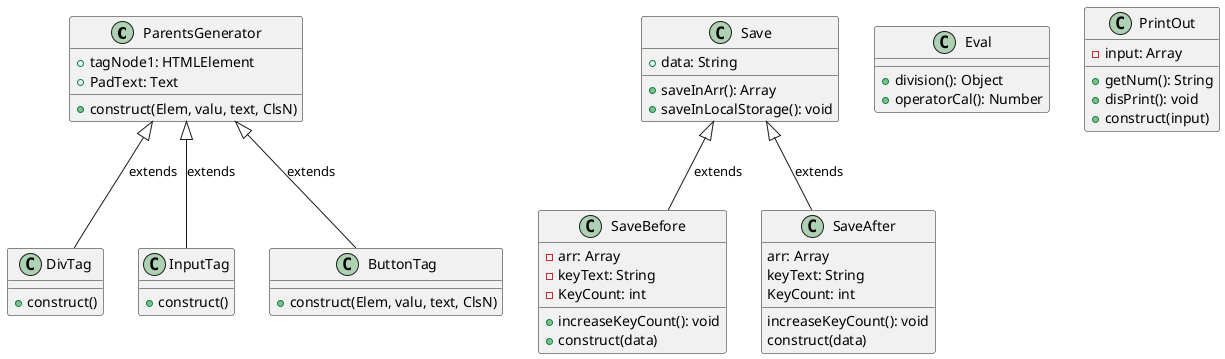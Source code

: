 @startuml team3
class ParentsGenerator {
    +tagNode1: HTMLElement
    +PadText: Text
    +construct(Elem, valu, text, ClsN)
}
class DivTag {
    +construct()
}
ParentsGenerator <|-- DivTag : extends
class InputTag {
    +construct()
}
ParentsGenerator <|-- InputTag : extends
class ButtonTag {
    +construct(Elem, valu, text, ClsN)
}
ParentsGenerator <|-- ButtonTag : extends
class Save {
    +data: String
    +saveInArr(): Array
    +saveInLocalStorage(): void
}
class SaveBefore {
    -arr: Array
    -keyText: String
    -KeyCount: int
    +increaseKeyCount(): void
    +construct(data)
}
Save <|-- SaveBefore : extends
class SaveAfter {
    arr: Array
    keyText: String
    KeyCount: int
    increaseKeyCount(): void
    construct(data)
}
Save <|-- SaveAfter : extends
class Eval {
    +division(): Object
    +operatorCal(): Number
}
class PrintOut {
    -input: Array
    +getNum(): String
    +disPrint(): void
    +construct(input)
}
@enduml
